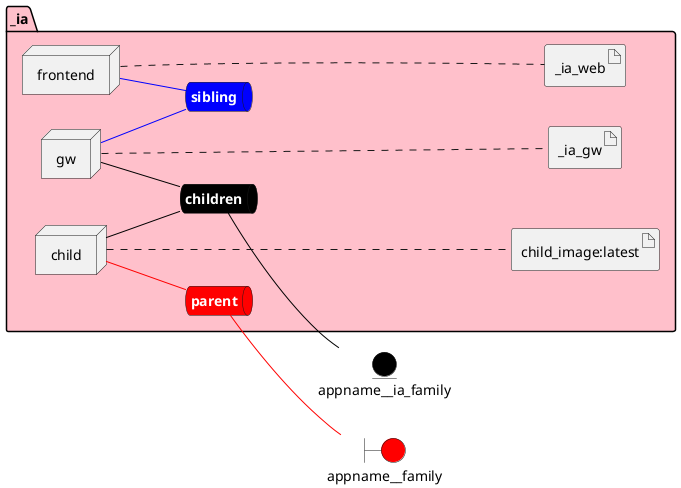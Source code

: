 @startuml

left to right direction


boundary appname__family #red


entity appname__ia_family #black




package "_ia" #pink {
    queue childrennet #black [
            <b><color:white>children</color></b>
    ]
    
    childrennet -[#black]- appname__ia_family
    
    queue siblingnet #blue [
            <b><color:white>sibling</color></b>
    ]
    
    queue parentnet #red [
            <b><color:white>parent</color></b>
    ]
    
    parentnet -[#red]- appname__family
    

node "child" as childService
node "frontend" as frontendService
node "gw" as gwService


        artifact "child_image:latest" as child_imagelatestimage
    
        artifact "_ia_web" as _ia_webimage
    
        artifact "_ia_gw" as _ia_gwimage
    
}

childService -[#black]- childrennet

childService -[#red]- parentnet

frontendService -[#blue]- siblingnet

gwService -[#black]- childrennet

gwService -[#blue]- siblingnet
childService .... child_imagelatestimage
frontendService .... _ia_webimage
gwService .... _ia_gwimage


@enduml
